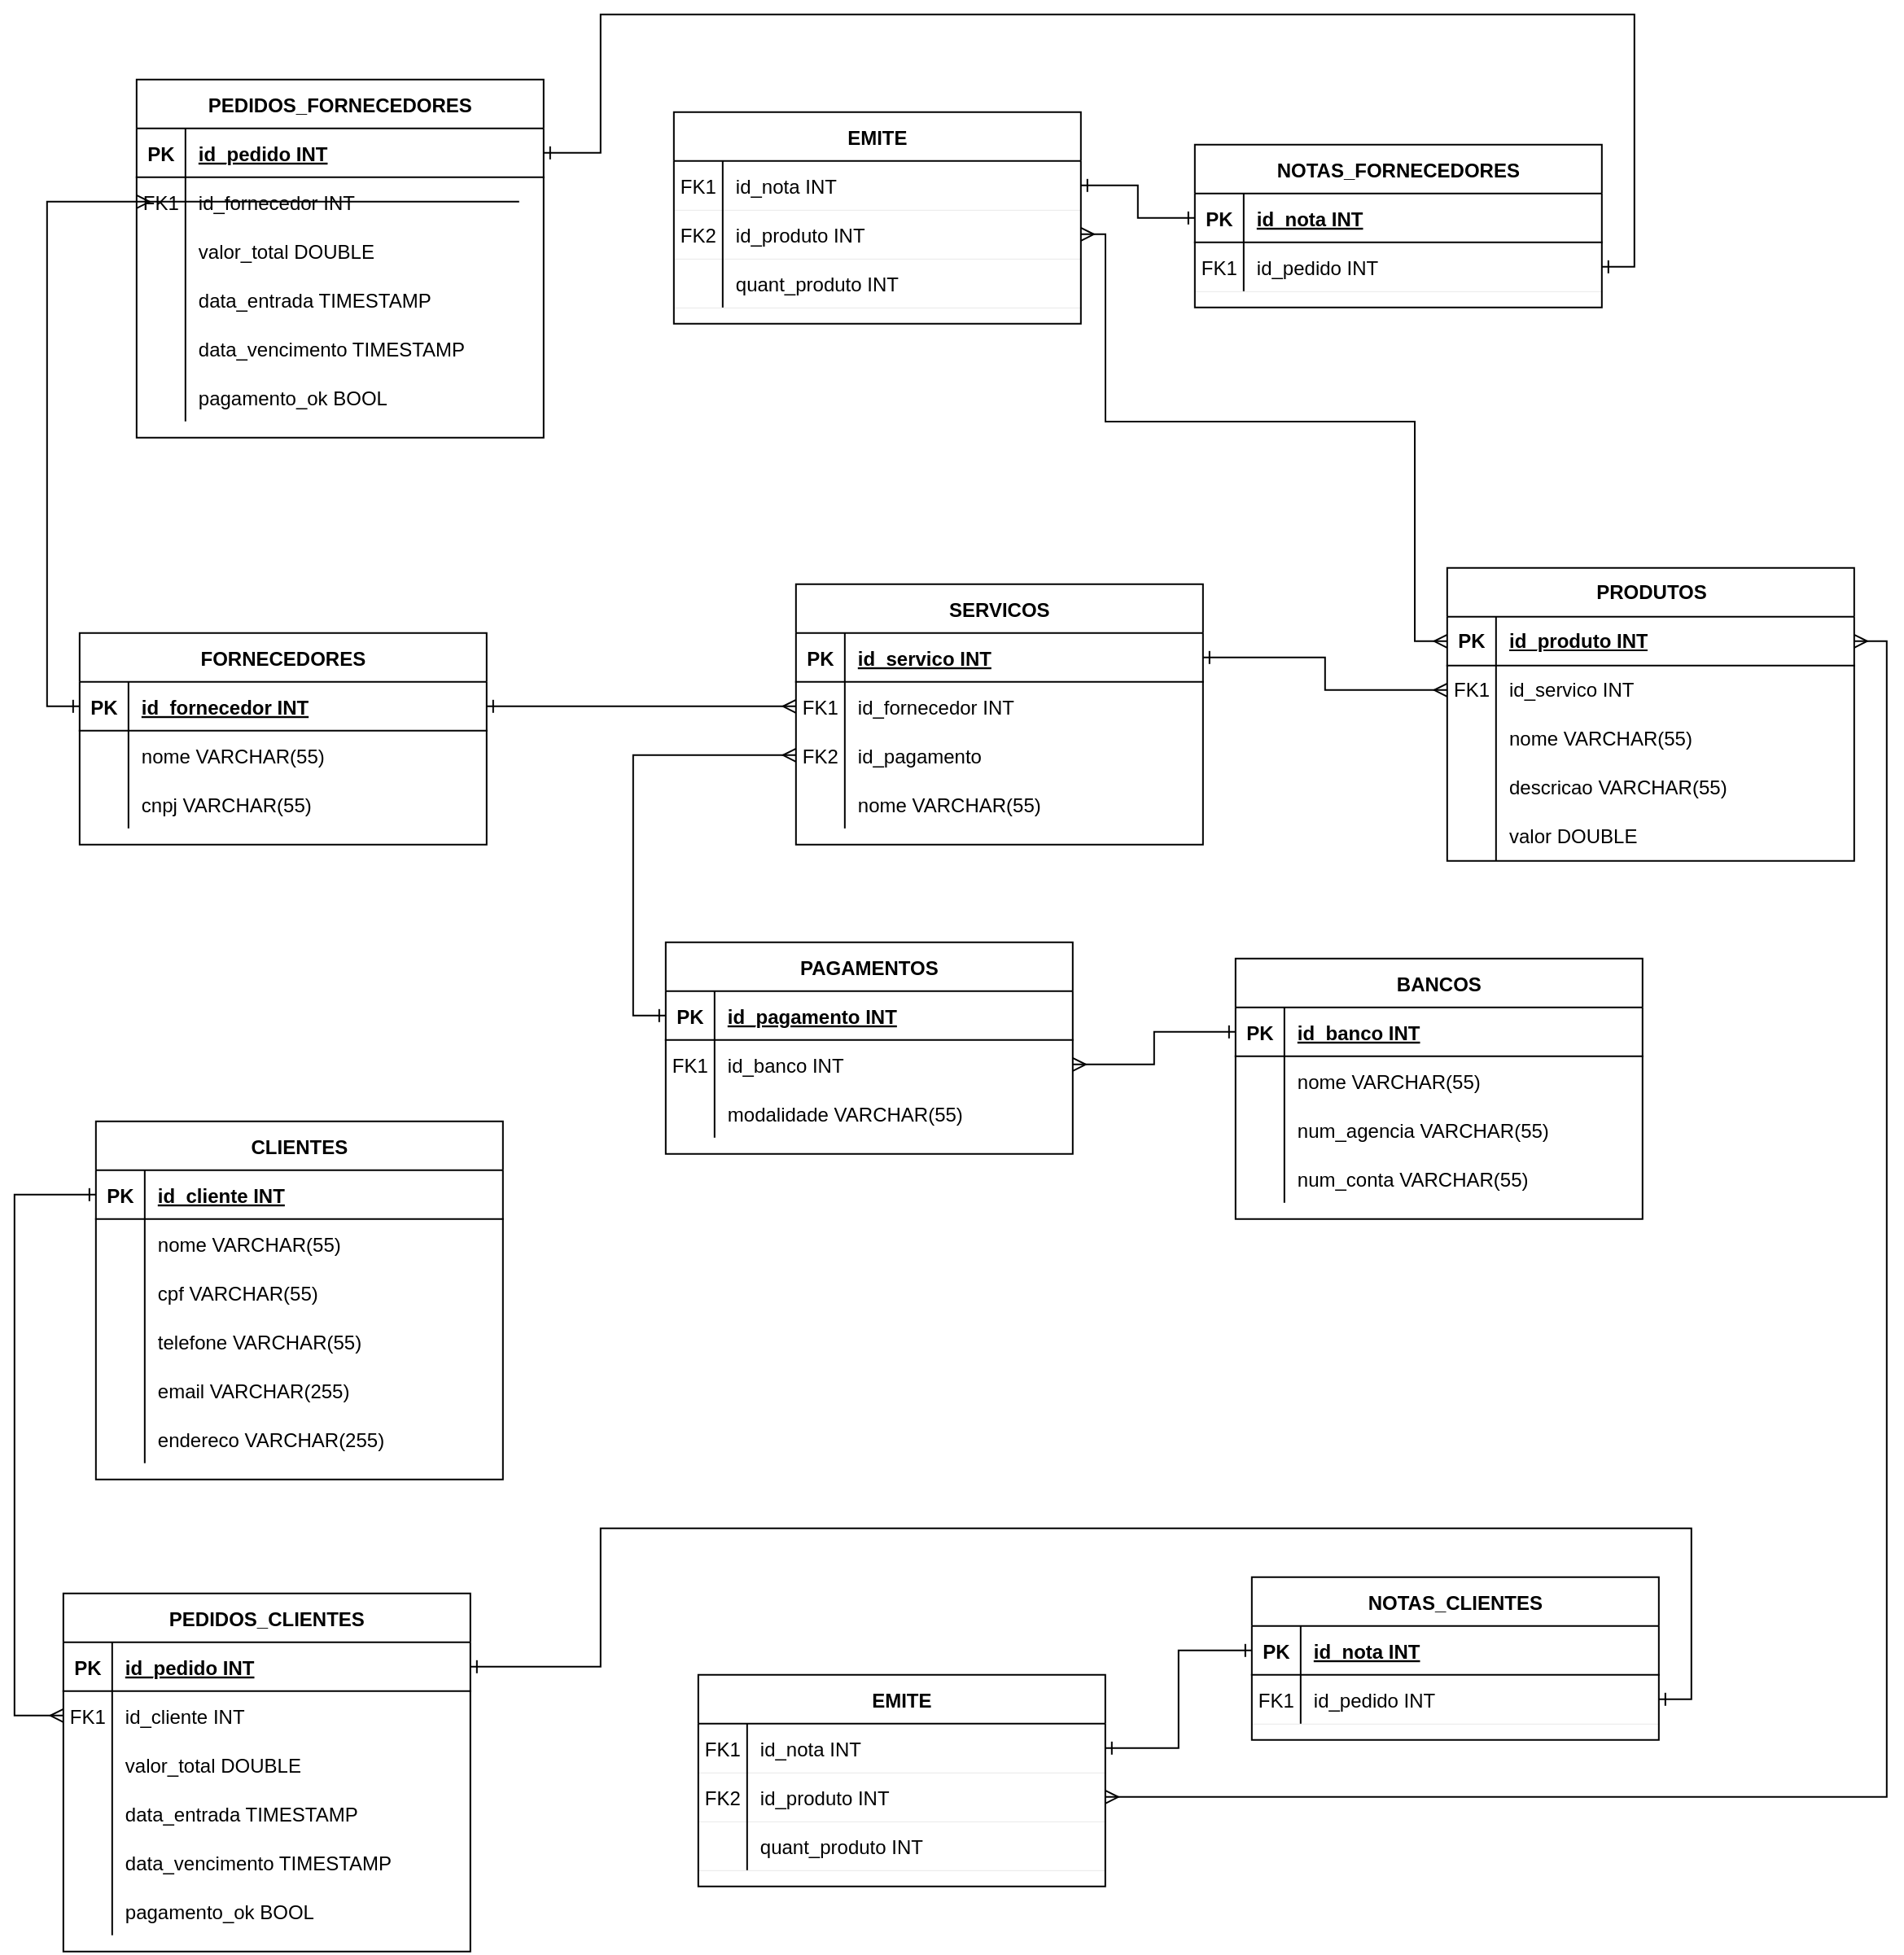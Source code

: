 <mxfile version="21.8.0" type="github">
  <diagram id="R2lEEEUBdFMjLlhIrx00" name="Page-1">
    <mxGraphModel dx="1434" dy="1890" grid="1" gridSize="10" guides="1" tooltips="1" connect="1" arrows="1" fold="1" page="1" pageScale="1" pageWidth="850" pageHeight="1100" math="0" shadow="0" extFonts="Permanent Marker^https://fonts.googleapis.com/css?family=Permanent+Marker">
      <root>
        <mxCell id="0" />
        <mxCell id="1" parent="0" />
        <mxCell id="HrSodh6wP9xwzIXg3ljr-2" value="FORNECEDORES" style="shape=table;startSize=30;container=1;collapsible=1;childLayout=tableLayout;fixedRows=1;rowLines=0;fontStyle=1;align=center;resizeLast=1;" parent="1" vertex="1">
          <mxGeometry x="299.91" y="-220.09" width="250" height="130" as="geometry" />
        </mxCell>
        <mxCell id="vL_xwLBgUbMlUSzeaoDe-108" value="" style="shape=partialRectangle;collapsible=0;dropTarget=0;pointerEvents=0;fillColor=none;points=[[0,0.5],[1,0.5]];portConstraint=eastwest;top=0;left=0;right=0;bottom=1;" parent="HrSodh6wP9xwzIXg3ljr-2" vertex="1">
          <mxGeometry y="30" width="250" height="30" as="geometry" />
        </mxCell>
        <mxCell id="vL_xwLBgUbMlUSzeaoDe-109" value="PK" style="shape=partialRectangle;overflow=hidden;connectable=0;fillColor=none;top=0;left=0;bottom=0;right=0;fontStyle=1;" parent="vL_xwLBgUbMlUSzeaoDe-108" vertex="1">
          <mxGeometry width="30" height="30" as="geometry">
            <mxRectangle width="30" height="30" as="alternateBounds" />
          </mxGeometry>
        </mxCell>
        <mxCell id="vL_xwLBgUbMlUSzeaoDe-110" value="id_fornecedor INT" style="shape=partialRectangle;overflow=hidden;connectable=0;fillColor=none;top=0;left=0;bottom=0;right=0;align=left;spacingLeft=6;fontStyle=5;" parent="vL_xwLBgUbMlUSzeaoDe-108" vertex="1">
          <mxGeometry x="30" width="220" height="30" as="geometry">
            <mxRectangle width="220" height="30" as="alternateBounds" />
          </mxGeometry>
        </mxCell>
        <mxCell id="HrSodh6wP9xwzIXg3ljr-6" value="" style="shape=partialRectangle;collapsible=0;dropTarget=0;pointerEvents=0;fillColor=none;points=[[0,0.5],[1,0.5]];portConstraint=eastwest;top=0;left=0;right=0;bottom=0;" parent="HrSodh6wP9xwzIXg3ljr-2" vertex="1">
          <mxGeometry y="60" width="250" height="30" as="geometry" />
        </mxCell>
        <mxCell id="HrSodh6wP9xwzIXg3ljr-7" value="" style="shape=partialRectangle;overflow=hidden;connectable=0;fillColor=none;top=0;left=0;bottom=0;right=0;" parent="HrSodh6wP9xwzIXg3ljr-6" vertex="1">
          <mxGeometry width="30" height="30" as="geometry">
            <mxRectangle width="30" height="30" as="alternateBounds" />
          </mxGeometry>
        </mxCell>
        <mxCell id="HrSodh6wP9xwzIXg3ljr-8" value="nome VARCHAR(55)" style="shape=partialRectangle;overflow=hidden;connectable=0;fillColor=none;top=0;left=0;bottom=0;right=0;align=left;spacingLeft=6;" parent="HrSodh6wP9xwzIXg3ljr-6" vertex="1">
          <mxGeometry x="30" width="220" height="30" as="geometry">
            <mxRectangle width="220" height="30" as="alternateBounds" />
          </mxGeometry>
        </mxCell>
        <mxCell id="JdrUR7b7sr35bvdGE3pA-70" value="" style="shape=partialRectangle;collapsible=0;dropTarget=0;pointerEvents=0;fillColor=none;points=[[0,0.5],[1,0.5]];portConstraint=eastwest;top=0;left=0;right=0;bottom=0;" parent="HrSodh6wP9xwzIXg3ljr-2" vertex="1">
          <mxGeometry y="90" width="250" height="30" as="geometry" />
        </mxCell>
        <mxCell id="JdrUR7b7sr35bvdGE3pA-71" value="" style="shape=partialRectangle;overflow=hidden;connectable=0;fillColor=none;top=0;left=0;bottom=0;right=0;" parent="JdrUR7b7sr35bvdGE3pA-70" vertex="1">
          <mxGeometry width="30" height="30" as="geometry">
            <mxRectangle width="30" height="30" as="alternateBounds" />
          </mxGeometry>
        </mxCell>
        <mxCell id="JdrUR7b7sr35bvdGE3pA-72" value="cnpj VARCHAR(55)" style="shape=partialRectangle;overflow=hidden;connectable=0;fillColor=none;top=0;left=0;bottom=0;right=0;align=left;spacingLeft=6;" parent="JdrUR7b7sr35bvdGE3pA-70" vertex="1">
          <mxGeometry x="30" width="220" height="30" as="geometry">
            <mxRectangle width="220" height="30" as="alternateBounds" />
          </mxGeometry>
        </mxCell>
        <mxCell id="HrSodh6wP9xwzIXg3ljr-9" value="SERVICOS" style="shape=table;startSize=30;container=1;collapsible=1;childLayout=tableLayout;fixedRows=1;rowLines=0;fontStyle=1;align=center;resizeLast=1;" parent="1" vertex="1">
          <mxGeometry x="739.91" y="-250.09" width="250" height="160" as="geometry" />
        </mxCell>
        <mxCell id="HrSodh6wP9xwzIXg3ljr-10" value="" style="shape=partialRectangle;collapsible=0;dropTarget=0;pointerEvents=0;fillColor=none;points=[[0,0.5],[1,0.5]];portConstraint=eastwest;top=0;left=0;right=0;bottom=1;" parent="HrSodh6wP9xwzIXg3ljr-9" vertex="1">
          <mxGeometry y="30" width="250" height="30" as="geometry" />
        </mxCell>
        <mxCell id="HrSodh6wP9xwzIXg3ljr-11" value="PK" style="shape=partialRectangle;overflow=hidden;connectable=0;fillColor=none;top=0;left=0;bottom=0;right=0;fontStyle=1;" parent="HrSodh6wP9xwzIXg3ljr-10" vertex="1">
          <mxGeometry width="30" height="30" as="geometry">
            <mxRectangle width="30" height="30" as="alternateBounds" />
          </mxGeometry>
        </mxCell>
        <mxCell id="HrSodh6wP9xwzIXg3ljr-12" value="id_servico INT" style="shape=partialRectangle;overflow=hidden;connectable=0;fillColor=none;top=0;left=0;bottom=0;right=0;align=left;spacingLeft=6;fontStyle=5;" parent="HrSodh6wP9xwzIXg3ljr-10" vertex="1">
          <mxGeometry x="30" width="220" height="30" as="geometry">
            <mxRectangle width="220" height="30" as="alternateBounds" />
          </mxGeometry>
        </mxCell>
        <mxCell id="vL_xwLBgUbMlUSzeaoDe-105" value="" style="shape=partialRectangle;collapsible=0;dropTarget=0;pointerEvents=0;fillColor=none;points=[[0,0.5],[1,0.5]];portConstraint=eastwest;top=0;left=0;right=0;bottom=0;" parent="HrSodh6wP9xwzIXg3ljr-9" vertex="1">
          <mxGeometry y="60" width="250" height="30" as="geometry" />
        </mxCell>
        <mxCell id="vL_xwLBgUbMlUSzeaoDe-106" value="FK1" style="shape=partialRectangle;overflow=hidden;connectable=0;fillColor=none;top=0;left=0;bottom=0;right=0;" parent="vL_xwLBgUbMlUSzeaoDe-105" vertex="1">
          <mxGeometry width="30" height="30" as="geometry">
            <mxRectangle width="30" height="30" as="alternateBounds" />
          </mxGeometry>
        </mxCell>
        <mxCell id="vL_xwLBgUbMlUSzeaoDe-107" value="id_fornecedor INT" style="shape=partialRectangle;overflow=hidden;connectable=0;fillColor=none;top=0;left=0;bottom=0;right=0;align=left;spacingLeft=6;" parent="vL_xwLBgUbMlUSzeaoDe-105" vertex="1">
          <mxGeometry x="30" width="220" height="30" as="geometry">
            <mxRectangle width="220" height="30" as="alternateBounds" />
          </mxGeometry>
        </mxCell>
        <mxCell id="JdrUR7b7sr35bvdGE3pA-21" value="" style="shape=partialRectangle;collapsible=0;dropTarget=0;pointerEvents=0;fillColor=none;points=[[0,0.5],[1,0.5]];portConstraint=eastwest;top=0;left=0;right=0;bottom=0;" parent="HrSodh6wP9xwzIXg3ljr-9" vertex="1">
          <mxGeometry y="90" width="250" height="30" as="geometry" />
        </mxCell>
        <mxCell id="JdrUR7b7sr35bvdGE3pA-22" value="FK2" style="shape=partialRectangle;overflow=hidden;connectable=0;fillColor=none;top=0;left=0;bottom=0;right=0;" parent="JdrUR7b7sr35bvdGE3pA-21" vertex="1">
          <mxGeometry width="30" height="30" as="geometry">
            <mxRectangle width="30" height="30" as="alternateBounds" />
          </mxGeometry>
        </mxCell>
        <mxCell id="JdrUR7b7sr35bvdGE3pA-23" value="id_pagamento" style="shape=partialRectangle;overflow=hidden;connectable=0;fillColor=none;top=0;left=0;bottom=0;right=0;align=left;spacingLeft=6;" parent="JdrUR7b7sr35bvdGE3pA-21" vertex="1">
          <mxGeometry x="30" width="220" height="30" as="geometry">
            <mxRectangle width="220" height="30" as="alternateBounds" />
          </mxGeometry>
        </mxCell>
        <mxCell id="HrSodh6wP9xwzIXg3ljr-13" value="" style="shape=partialRectangle;collapsible=0;dropTarget=0;pointerEvents=0;fillColor=none;points=[[0,0.5],[1,0.5]];portConstraint=eastwest;top=0;left=0;right=0;bottom=0;" parent="HrSodh6wP9xwzIXg3ljr-9" vertex="1">
          <mxGeometry y="120" width="250" height="30" as="geometry" />
        </mxCell>
        <mxCell id="HrSodh6wP9xwzIXg3ljr-14" value="" style="shape=partialRectangle;overflow=hidden;connectable=0;fillColor=none;top=0;left=0;bottom=0;right=0;" parent="HrSodh6wP9xwzIXg3ljr-13" vertex="1">
          <mxGeometry width="30" height="30" as="geometry">
            <mxRectangle width="30" height="30" as="alternateBounds" />
          </mxGeometry>
        </mxCell>
        <mxCell id="HrSodh6wP9xwzIXg3ljr-15" value="nome VARCHAR(55)" style="shape=partialRectangle;overflow=hidden;connectable=0;fillColor=none;top=0;left=0;bottom=0;right=0;align=left;spacingLeft=6;" parent="HrSodh6wP9xwzIXg3ljr-13" vertex="1">
          <mxGeometry x="30" width="220" height="30" as="geometry">
            <mxRectangle width="220" height="30" as="alternateBounds" />
          </mxGeometry>
        </mxCell>
        <mxCell id="HrSodh6wP9xwzIXg3ljr-23" value="CLIENTES" style="shape=table;startSize=30;container=1;collapsible=1;childLayout=tableLayout;fixedRows=1;rowLines=0;fontStyle=1;align=center;resizeLast=1;" parent="1" vertex="1">
          <mxGeometry x="309.91" y="79.91" width="250" height="220" as="geometry" />
        </mxCell>
        <mxCell id="HrSodh6wP9xwzIXg3ljr-24" value="" style="shape=partialRectangle;collapsible=0;dropTarget=0;pointerEvents=0;fillColor=none;points=[[0,0.5],[1,0.5]];portConstraint=eastwest;top=0;left=0;right=0;bottom=1;" parent="HrSodh6wP9xwzIXg3ljr-23" vertex="1">
          <mxGeometry y="30" width="250" height="30" as="geometry" />
        </mxCell>
        <mxCell id="HrSodh6wP9xwzIXg3ljr-25" value="PK" style="shape=partialRectangle;overflow=hidden;connectable=0;fillColor=none;top=0;left=0;bottom=0;right=0;fontStyle=1;" parent="HrSodh6wP9xwzIXg3ljr-24" vertex="1">
          <mxGeometry width="30" height="30" as="geometry">
            <mxRectangle width="30" height="30" as="alternateBounds" />
          </mxGeometry>
        </mxCell>
        <mxCell id="HrSodh6wP9xwzIXg3ljr-26" value="id_cliente INT" style="shape=partialRectangle;overflow=hidden;connectable=0;fillColor=none;top=0;left=0;bottom=0;right=0;align=left;spacingLeft=6;fontStyle=5;" parent="HrSodh6wP9xwzIXg3ljr-24" vertex="1">
          <mxGeometry x="30" width="220" height="30" as="geometry">
            <mxRectangle width="220" height="30" as="alternateBounds" />
          </mxGeometry>
        </mxCell>
        <mxCell id="HrSodh6wP9xwzIXg3ljr-27" value="" style="shape=partialRectangle;collapsible=0;dropTarget=0;pointerEvents=0;fillColor=none;points=[[0,0.5],[1,0.5]];portConstraint=eastwest;top=0;left=0;right=0;bottom=0;" parent="HrSodh6wP9xwzIXg3ljr-23" vertex="1">
          <mxGeometry y="60" width="250" height="30" as="geometry" />
        </mxCell>
        <mxCell id="HrSodh6wP9xwzIXg3ljr-28" value="" style="shape=partialRectangle;overflow=hidden;connectable=0;fillColor=none;top=0;left=0;bottom=0;right=0;" parent="HrSodh6wP9xwzIXg3ljr-27" vertex="1">
          <mxGeometry width="30" height="30" as="geometry">
            <mxRectangle width="30" height="30" as="alternateBounds" />
          </mxGeometry>
        </mxCell>
        <mxCell id="HrSodh6wP9xwzIXg3ljr-29" value="nome VARCHAR(55)" style="shape=partialRectangle;overflow=hidden;connectable=0;fillColor=none;top=0;left=0;bottom=0;right=0;align=left;spacingLeft=6;" parent="HrSodh6wP9xwzIXg3ljr-27" vertex="1">
          <mxGeometry x="30" width="220" height="30" as="geometry">
            <mxRectangle width="220" height="30" as="alternateBounds" />
          </mxGeometry>
        </mxCell>
        <mxCell id="vL_xwLBgUbMlUSzeaoDe-62" value="" style="shape=partialRectangle;collapsible=0;dropTarget=0;pointerEvents=0;fillColor=none;points=[[0,0.5],[1,0.5]];portConstraint=eastwest;top=0;left=0;right=0;bottom=0;" parent="HrSodh6wP9xwzIXg3ljr-23" vertex="1">
          <mxGeometry y="90" width="250" height="30" as="geometry" />
        </mxCell>
        <mxCell id="vL_xwLBgUbMlUSzeaoDe-63" value="" style="shape=partialRectangle;overflow=hidden;connectable=0;fillColor=none;top=0;left=0;bottom=0;right=0;" parent="vL_xwLBgUbMlUSzeaoDe-62" vertex="1">
          <mxGeometry width="30" height="30" as="geometry">
            <mxRectangle width="30" height="30" as="alternateBounds" />
          </mxGeometry>
        </mxCell>
        <mxCell id="vL_xwLBgUbMlUSzeaoDe-64" value="cpf VARCHAR(55)" style="shape=partialRectangle;overflow=hidden;connectable=0;fillColor=none;top=0;left=0;bottom=0;right=0;align=left;spacingLeft=6;" parent="vL_xwLBgUbMlUSzeaoDe-62" vertex="1">
          <mxGeometry x="30" width="220" height="30" as="geometry">
            <mxRectangle width="220" height="30" as="alternateBounds" />
          </mxGeometry>
        </mxCell>
        <mxCell id="vL_xwLBgUbMlUSzeaoDe-71" value="" style="shape=partialRectangle;collapsible=0;dropTarget=0;pointerEvents=0;fillColor=none;points=[[0,0.5],[1,0.5]];portConstraint=eastwest;top=0;left=0;right=0;bottom=0;" parent="HrSodh6wP9xwzIXg3ljr-23" vertex="1">
          <mxGeometry y="120" width="250" height="30" as="geometry" />
        </mxCell>
        <mxCell id="vL_xwLBgUbMlUSzeaoDe-72" value="" style="shape=partialRectangle;overflow=hidden;connectable=0;fillColor=none;top=0;left=0;bottom=0;right=0;" parent="vL_xwLBgUbMlUSzeaoDe-71" vertex="1">
          <mxGeometry width="30" height="30" as="geometry">
            <mxRectangle width="30" height="30" as="alternateBounds" />
          </mxGeometry>
        </mxCell>
        <mxCell id="vL_xwLBgUbMlUSzeaoDe-73" value="telefone VARCHAR(55)" style="shape=partialRectangle;overflow=hidden;connectable=0;fillColor=none;top=0;left=0;bottom=0;right=0;align=left;spacingLeft=6;" parent="vL_xwLBgUbMlUSzeaoDe-71" vertex="1">
          <mxGeometry x="30" width="220" height="30" as="geometry">
            <mxRectangle width="220" height="30" as="alternateBounds" />
          </mxGeometry>
        </mxCell>
        <mxCell id="vL_xwLBgUbMlUSzeaoDe-74" value="" style="shape=partialRectangle;collapsible=0;dropTarget=0;pointerEvents=0;fillColor=none;points=[[0,0.5],[1,0.5]];portConstraint=eastwest;top=0;left=0;right=0;bottom=0;" parent="HrSodh6wP9xwzIXg3ljr-23" vertex="1">
          <mxGeometry y="150" width="250" height="30" as="geometry" />
        </mxCell>
        <mxCell id="vL_xwLBgUbMlUSzeaoDe-75" value="" style="shape=partialRectangle;overflow=hidden;connectable=0;fillColor=none;top=0;left=0;bottom=0;right=0;" parent="vL_xwLBgUbMlUSzeaoDe-74" vertex="1">
          <mxGeometry width="30" height="30" as="geometry">
            <mxRectangle width="30" height="30" as="alternateBounds" />
          </mxGeometry>
        </mxCell>
        <mxCell id="vL_xwLBgUbMlUSzeaoDe-76" value="email VARCHAR(255)" style="shape=partialRectangle;overflow=hidden;connectable=0;fillColor=none;top=0;left=0;bottom=0;right=0;align=left;spacingLeft=6;" parent="vL_xwLBgUbMlUSzeaoDe-74" vertex="1">
          <mxGeometry x="30" width="220" height="30" as="geometry">
            <mxRectangle width="220" height="30" as="alternateBounds" />
          </mxGeometry>
        </mxCell>
        <mxCell id="vL_xwLBgUbMlUSzeaoDe-77" value="" style="shape=partialRectangle;collapsible=0;dropTarget=0;pointerEvents=0;fillColor=none;points=[[0,0.5],[1,0.5]];portConstraint=eastwest;top=0;left=0;right=0;bottom=0;" parent="HrSodh6wP9xwzIXg3ljr-23" vertex="1">
          <mxGeometry y="180" width="250" height="30" as="geometry" />
        </mxCell>
        <mxCell id="vL_xwLBgUbMlUSzeaoDe-78" value="" style="shape=partialRectangle;overflow=hidden;connectable=0;fillColor=none;top=0;left=0;bottom=0;right=0;" parent="vL_xwLBgUbMlUSzeaoDe-77" vertex="1">
          <mxGeometry width="30" height="30" as="geometry">
            <mxRectangle width="30" height="30" as="alternateBounds" />
          </mxGeometry>
        </mxCell>
        <mxCell id="vL_xwLBgUbMlUSzeaoDe-79" value="endereco VARCHAR(255)" style="shape=partialRectangle;overflow=hidden;connectable=0;fillColor=none;top=0;left=0;bottom=0;right=0;align=left;spacingLeft=6;" parent="vL_xwLBgUbMlUSzeaoDe-77" vertex="1">
          <mxGeometry x="30" width="220" height="30" as="geometry">
            <mxRectangle width="220" height="30" as="alternateBounds" />
          </mxGeometry>
        </mxCell>
        <mxCell id="HrSodh6wP9xwzIXg3ljr-44" value="PAGAMENTOS" style="shape=table;startSize=30;container=1;collapsible=1;childLayout=tableLayout;fixedRows=1;rowLines=0;fontStyle=1;align=center;resizeLast=1;" parent="1" vertex="1">
          <mxGeometry x="659.91" y="-30.09" width="250" height="130" as="geometry" />
        </mxCell>
        <mxCell id="HrSodh6wP9xwzIXg3ljr-45" value="" style="shape=partialRectangle;collapsible=0;dropTarget=0;pointerEvents=0;fillColor=none;points=[[0,0.5],[1,0.5]];portConstraint=eastwest;top=0;left=0;right=0;bottom=1;" parent="HrSodh6wP9xwzIXg3ljr-44" vertex="1">
          <mxGeometry y="30" width="250" height="30" as="geometry" />
        </mxCell>
        <mxCell id="HrSodh6wP9xwzIXg3ljr-46" value="PK" style="shape=partialRectangle;overflow=hidden;connectable=0;fillColor=none;top=0;left=0;bottom=0;right=0;fontStyle=1;" parent="HrSodh6wP9xwzIXg3ljr-45" vertex="1">
          <mxGeometry width="30" height="30" as="geometry">
            <mxRectangle width="30" height="30" as="alternateBounds" />
          </mxGeometry>
        </mxCell>
        <mxCell id="HrSodh6wP9xwzIXg3ljr-47" value="id_pagamento INT" style="shape=partialRectangle;overflow=hidden;connectable=0;fillColor=none;top=0;left=0;bottom=0;right=0;align=left;spacingLeft=6;fontStyle=5;" parent="HrSodh6wP9xwzIXg3ljr-45" vertex="1">
          <mxGeometry x="30" width="220" height="30" as="geometry">
            <mxRectangle width="220" height="30" as="alternateBounds" />
          </mxGeometry>
        </mxCell>
        <mxCell id="vL_xwLBgUbMlUSzeaoDe-83" value="" style="shape=partialRectangle;collapsible=0;dropTarget=0;pointerEvents=0;fillColor=none;points=[[0,0.5],[1,0.5]];portConstraint=eastwest;top=0;left=0;right=0;bottom=0;" parent="HrSodh6wP9xwzIXg3ljr-44" vertex="1">
          <mxGeometry y="60" width="250" height="30" as="geometry" />
        </mxCell>
        <mxCell id="vL_xwLBgUbMlUSzeaoDe-84" value="FK1" style="shape=partialRectangle;overflow=hidden;connectable=0;fillColor=none;top=0;left=0;bottom=0;right=0;" parent="vL_xwLBgUbMlUSzeaoDe-83" vertex="1">
          <mxGeometry width="30" height="30" as="geometry">
            <mxRectangle width="30" height="30" as="alternateBounds" />
          </mxGeometry>
        </mxCell>
        <mxCell id="vL_xwLBgUbMlUSzeaoDe-85" value="id_banco INT" style="shape=partialRectangle;overflow=hidden;connectable=0;fillColor=none;top=0;left=0;bottom=0;right=0;align=left;spacingLeft=6;" parent="vL_xwLBgUbMlUSzeaoDe-83" vertex="1">
          <mxGeometry x="30" width="220" height="30" as="geometry">
            <mxRectangle width="220" height="30" as="alternateBounds" />
          </mxGeometry>
        </mxCell>
        <mxCell id="HrSodh6wP9xwzIXg3ljr-48" value="" style="shape=partialRectangle;collapsible=0;dropTarget=0;pointerEvents=0;fillColor=none;points=[[0,0.5],[1,0.5]];portConstraint=eastwest;top=0;left=0;right=0;bottom=0;" parent="HrSodh6wP9xwzIXg3ljr-44" vertex="1">
          <mxGeometry y="90" width="250" height="30" as="geometry" />
        </mxCell>
        <mxCell id="HrSodh6wP9xwzIXg3ljr-49" value="" style="shape=partialRectangle;overflow=hidden;connectable=0;fillColor=none;top=0;left=0;bottom=0;right=0;" parent="HrSodh6wP9xwzIXg3ljr-48" vertex="1">
          <mxGeometry width="30" height="30" as="geometry">
            <mxRectangle width="30" height="30" as="alternateBounds" />
          </mxGeometry>
        </mxCell>
        <mxCell id="HrSodh6wP9xwzIXg3ljr-50" value="modalidade VARCHAR(55)" style="shape=partialRectangle;overflow=hidden;connectable=0;fillColor=none;top=0;left=0;bottom=0;right=0;align=left;spacingLeft=6;" parent="HrSodh6wP9xwzIXg3ljr-48" vertex="1">
          <mxGeometry x="30" width="220" height="30" as="geometry">
            <mxRectangle width="220" height="30" as="alternateBounds" />
          </mxGeometry>
        </mxCell>
        <mxCell id="HrSodh6wP9xwzIXg3ljr-51" value="NOTAS_CLIENTES" style="shape=table;startSize=30;container=1;collapsible=1;childLayout=tableLayout;fixedRows=1;rowLines=0;fontStyle=1;align=center;resizeLast=1;" parent="1" vertex="1">
          <mxGeometry x="1019.91" y="359.91" width="250" height="100" as="geometry" />
        </mxCell>
        <mxCell id="HrSodh6wP9xwzIXg3ljr-52" value="" style="shape=partialRectangle;collapsible=0;dropTarget=0;pointerEvents=0;fillColor=none;points=[[0,0.5],[1,0.5]];portConstraint=eastwest;top=0;left=0;right=0;bottom=1;" parent="HrSodh6wP9xwzIXg3ljr-51" vertex="1">
          <mxGeometry y="30" width="250" height="30" as="geometry" />
        </mxCell>
        <mxCell id="HrSodh6wP9xwzIXg3ljr-53" value="PK" style="shape=partialRectangle;overflow=hidden;connectable=0;fillColor=none;top=0;left=0;bottom=0;right=0;fontStyle=1;" parent="HrSodh6wP9xwzIXg3ljr-52" vertex="1">
          <mxGeometry width="30" height="30" as="geometry">
            <mxRectangle width="30" height="30" as="alternateBounds" />
          </mxGeometry>
        </mxCell>
        <mxCell id="HrSodh6wP9xwzIXg3ljr-54" value="id_nota INT" style="shape=partialRectangle;overflow=hidden;connectable=0;fillColor=none;top=0;left=0;bottom=0;right=0;align=left;spacingLeft=6;fontStyle=5;" parent="HrSodh6wP9xwzIXg3ljr-52" vertex="1">
          <mxGeometry x="30" width="220" height="30" as="geometry">
            <mxRectangle width="220" height="30" as="alternateBounds" />
          </mxGeometry>
        </mxCell>
        <mxCell id="JdrUR7b7sr35bvdGE3pA-27" value="" style="shape=partialRectangle;collapsible=0;dropTarget=0;pointerEvents=0;fillColor=none;points=[[0,0.5],[1,0.5]];portConstraint=eastwest;top=0;left=0;right=0;bottom=1;strokeWidth=0;" parent="HrSodh6wP9xwzIXg3ljr-51" vertex="1">
          <mxGeometry y="60" width="250" height="30" as="geometry" />
        </mxCell>
        <mxCell id="JdrUR7b7sr35bvdGE3pA-28" value="FK1" style="shape=partialRectangle;overflow=hidden;connectable=0;fillColor=none;top=0;left=0;bottom=0;right=0;fontStyle=0;" parent="JdrUR7b7sr35bvdGE3pA-27" vertex="1">
          <mxGeometry width="30" height="30" as="geometry">
            <mxRectangle width="30" height="30" as="alternateBounds" />
          </mxGeometry>
        </mxCell>
        <mxCell id="JdrUR7b7sr35bvdGE3pA-29" value="id_pedido INT" style="shape=partialRectangle;overflow=hidden;connectable=0;fillColor=none;top=0;left=0;bottom=0;right=0;align=left;spacingLeft=6;fontStyle=0;" parent="JdrUR7b7sr35bvdGE3pA-27" vertex="1">
          <mxGeometry x="30" width="220" height="30" as="geometry">
            <mxRectangle width="220" height="30" as="alternateBounds" />
          </mxGeometry>
        </mxCell>
        <mxCell id="HrSodh6wP9xwzIXg3ljr-58" value="BANCOS" style="shape=table;startSize=30;container=1;collapsible=1;childLayout=tableLayout;fixedRows=1;rowLines=0;fontStyle=1;align=center;resizeLast=1;" parent="1" vertex="1">
          <mxGeometry x="1009.91" y="-20.09" width="250" height="160" as="geometry" />
        </mxCell>
        <mxCell id="HrSodh6wP9xwzIXg3ljr-59" value="" style="shape=partialRectangle;collapsible=0;dropTarget=0;pointerEvents=0;fillColor=none;points=[[0,0.5],[1,0.5]];portConstraint=eastwest;top=0;left=0;right=0;bottom=1;" parent="HrSodh6wP9xwzIXg3ljr-58" vertex="1">
          <mxGeometry y="30" width="250" height="30" as="geometry" />
        </mxCell>
        <mxCell id="HrSodh6wP9xwzIXg3ljr-60" value="PK" style="shape=partialRectangle;overflow=hidden;connectable=0;fillColor=none;top=0;left=0;bottom=0;right=0;fontStyle=1;" parent="HrSodh6wP9xwzIXg3ljr-59" vertex="1">
          <mxGeometry width="30" height="30" as="geometry">
            <mxRectangle width="30" height="30" as="alternateBounds" />
          </mxGeometry>
        </mxCell>
        <mxCell id="HrSodh6wP9xwzIXg3ljr-61" value="id_banco INT" style="shape=partialRectangle;overflow=hidden;connectable=0;fillColor=none;top=0;left=0;bottom=0;right=0;align=left;spacingLeft=6;fontStyle=5;" parent="HrSodh6wP9xwzIXg3ljr-59" vertex="1">
          <mxGeometry x="30" width="220" height="30" as="geometry">
            <mxRectangle width="220" height="30" as="alternateBounds" />
          </mxGeometry>
        </mxCell>
        <mxCell id="HrSodh6wP9xwzIXg3ljr-62" value="" style="shape=partialRectangle;collapsible=0;dropTarget=0;pointerEvents=0;fillColor=none;points=[[0,0.5],[1,0.5]];portConstraint=eastwest;top=0;left=0;right=0;bottom=0;" parent="HrSodh6wP9xwzIXg3ljr-58" vertex="1">
          <mxGeometry y="60" width="250" height="30" as="geometry" />
        </mxCell>
        <mxCell id="HrSodh6wP9xwzIXg3ljr-63" value="" style="shape=partialRectangle;overflow=hidden;connectable=0;fillColor=none;top=0;left=0;bottom=0;right=0;" parent="HrSodh6wP9xwzIXg3ljr-62" vertex="1">
          <mxGeometry width="30" height="30" as="geometry">
            <mxRectangle width="30" height="30" as="alternateBounds" />
          </mxGeometry>
        </mxCell>
        <mxCell id="HrSodh6wP9xwzIXg3ljr-64" value="nome VARCHAR(55)" style="shape=partialRectangle;overflow=hidden;connectable=0;fillColor=none;top=0;left=0;bottom=0;right=0;align=left;spacingLeft=6;" parent="HrSodh6wP9xwzIXg3ljr-62" vertex="1">
          <mxGeometry x="30" width="220" height="30" as="geometry">
            <mxRectangle width="220" height="30" as="alternateBounds" />
          </mxGeometry>
        </mxCell>
        <mxCell id="JdrUR7b7sr35bvdGE3pA-61" value="" style="shape=partialRectangle;collapsible=0;dropTarget=0;pointerEvents=0;fillColor=none;points=[[0,0.5],[1,0.5]];portConstraint=eastwest;top=0;left=0;right=0;bottom=0;" parent="HrSodh6wP9xwzIXg3ljr-58" vertex="1">
          <mxGeometry y="90" width="250" height="30" as="geometry" />
        </mxCell>
        <mxCell id="JdrUR7b7sr35bvdGE3pA-62" value="" style="shape=partialRectangle;overflow=hidden;connectable=0;fillColor=none;top=0;left=0;bottom=0;right=0;" parent="JdrUR7b7sr35bvdGE3pA-61" vertex="1">
          <mxGeometry width="30" height="30" as="geometry">
            <mxRectangle width="30" height="30" as="alternateBounds" />
          </mxGeometry>
        </mxCell>
        <mxCell id="JdrUR7b7sr35bvdGE3pA-63" value="num_agencia VARCHAR(55)" style="shape=partialRectangle;overflow=hidden;connectable=0;fillColor=none;top=0;left=0;bottom=0;right=0;align=left;spacingLeft=6;" parent="JdrUR7b7sr35bvdGE3pA-61" vertex="1">
          <mxGeometry x="30" width="220" height="30" as="geometry">
            <mxRectangle width="220" height="30" as="alternateBounds" />
          </mxGeometry>
        </mxCell>
        <mxCell id="JdrUR7b7sr35bvdGE3pA-64" value="" style="shape=partialRectangle;collapsible=0;dropTarget=0;pointerEvents=0;fillColor=none;points=[[0,0.5],[1,0.5]];portConstraint=eastwest;top=0;left=0;right=0;bottom=0;" parent="HrSodh6wP9xwzIXg3ljr-58" vertex="1">
          <mxGeometry y="120" width="250" height="30" as="geometry" />
        </mxCell>
        <mxCell id="JdrUR7b7sr35bvdGE3pA-65" value="" style="shape=partialRectangle;overflow=hidden;connectable=0;fillColor=none;top=0;left=0;bottom=0;right=0;" parent="JdrUR7b7sr35bvdGE3pA-64" vertex="1">
          <mxGeometry width="30" height="30" as="geometry">
            <mxRectangle width="30" height="30" as="alternateBounds" />
          </mxGeometry>
        </mxCell>
        <mxCell id="JdrUR7b7sr35bvdGE3pA-66" value="num_conta VARCHAR(55)" style="shape=partialRectangle;overflow=hidden;connectable=0;fillColor=none;top=0;left=0;bottom=0;right=0;align=left;spacingLeft=6;" parent="JdrUR7b7sr35bvdGE3pA-64" vertex="1">
          <mxGeometry x="30" width="220" height="30" as="geometry">
            <mxRectangle width="220" height="30" as="alternateBounds" />
          </mxGeometry>
        </mxCell>
        <mxCell id="vL_xwLBgUbMlUSzeaoDe-16" value="PRODUTOS" style="shape=table;startSize=30;container=1;collapsible=1;childLayout=tableLayout;fixedRows=1;rowLines=0;fontStyle=1;align=center;resizeLast=1;html=1;" parent="1" vertex="1">
          <mxGeometry x="1139.91" y="-260.09" width="250" height="180.0" as="geometry">
            <mxRectangle x="390" y="790" width="130" height="30" as="alternateBounds" />
          </mxGeometry>
        </mxCell>
        <mxCell id="vL_xwLBgUbMlUSzeaoDe-17" value="" style="shape=tableRow;horizontal=0;startSize=0;swimlaneHead=0;swimlaneBody=0;fillColor=none;collapsible=0;dropTarget=0;points=[[0,0.5],[1,0.5]];portConstraint=eastwest;top=0;left=0;right=0;bottom=1;" parent="vL_xwLBgUbMlUSzeaoDe-16" vertex="1">
          <mxGeometry y="30" width="250" height="30" as="geometry" />
        </mxCell>
        <mxCell id="vL_xwLBgUbMlUSzeaoDe-18" value="PK" style="shape=partialRectangle;connectable=0;fillColor=none;top=0;left=0;bottom=0;right=0;fontStyle=1;overflow=hidden;whiteSpace=wrap;html=1;" parent="vL_xwLBgUbMlUSzeaoDe-17" vertex="1">
          <mxGeometry width="30" height="30" as="geometry">
            <mxRectangle width="30" height="30" as="alternateBounds" />
          </mxGeometry>
        </mxCell>
        <mxCell id="vL_xwLBgUbMlUSzeaoDe-19" value="id_produto INT" style="shape=partialRectangle;connectable=0;fillColor=none;top=0;left=0;bottom=0;right=0;align=left;spacingLeft=6;fontStyle=5;overflow=hidden;whiteSpace=wrap;html=1;" parent="vL_xwLBgUbMlUSzeaoDe-17" vertex="1">
          <mxGeometry x="30" width="220" height="30" as="geometry">
            <mxRectangle width="220" height="30" as="alternateBounds" />
          </mxGeometry>
        </mxCell>
        <mxCell id="vL_xwLBgUbMlUSzeaoDe-23" value="" style="shape=tableRow;horizontal=0;startSize=0;swimlaneHead=0;swimlaneBody=0;fillColor=none;collapsible=0;dropTarget=0;points=[[0,0.5],[1,0.5]];portConstraint=eastwest;top=0;left=0;right=0;bottom=0;" parent="vL_xwLBgUbMlUSzeaoDe-16" vertex="1">
          <mxGeometry y="60" width="250" height="30" as="geometry" />
        </mxCell>
        <mxCell id="vL_xwLBgUbMlUSzeaoDe-24" value="FK1" style="shape=partialRectangle;connectable=0;fillColor=none;top=0;left=0;bottom=0;right=0;editable=1;overflow=hidden;whiteSpace=wrap;html=1;" parent="vL_xwLBgUbMlUSzeaoDe-23" vertex="1">
          <mxGeometry width="30" height="30" as="geometry">
            <mxRectangle width="30" height="30" as="alternateBounds" />
          </mxGeometry>
        </mxCell>
        <mxCell id="vL_xwLBgUbMlUSzeaoDe-25" value="id_servico INT" style="shape=partialRectangle;connectable=0;fillColor=none;top=0;left=0;bottom=0;right=0;align=left;spacingLeft=6;overflow=hidden;whiteSpace=wrap;html=1;" parent="vL_xwLBgUbMlUSzeaoDe-23" vertex="1">
          <mxGeometry x="30" width="220" height="30" as="geometry">
            <mxRectangle width="220" height="30" as="alternateBounds" />
          </mxGeometry>
        </mxCell>
        <mxCell id="vL_xwLBgUbMlUSzeaoDe-20" value="" style="shape=tableRow;horizontal=0;startSize=0;swimlaneHead=0;swimlaneBody=0;fillColor=none;collapsible=0;dropTarget=0;points=[[0,0.5],[1,0.5]];portConstraint=eastwest;top=0;left=0;right=0;bottom=0;" parent="vL_xwLBgUbMlUSzeaoDe-16" vertex="1">
          <mxGeometry y="90" width="250" height="30" as="geometry" />
        </mxCell>
        <mxCell id="vL_xwLBgUbMlUSzeaoDe-21" value="" style="shape=partialRectangle;connectable=0;fillColor=none;top=0;left=0;bottom=0;right=0;editable=1;overflow=hidden;whiteSpace=wrap;html=1;" parent="vL_xwLBgUbMlUSzeaoDe-20" vertex="1">
          <mxGeometry width="30" height="30" as="geometry">
            <mxRectangle width="30" height="30" as="alternateBounds" />
          </mxGeometry>
        </mxCell>
        <mxCell id="vL_xwLBgUbMlUSzeaoDe-22" value="nome VARCHAR(55)" style="shape=partialRectangle;connectable=0;fillColor=none;top=0;left=0;bottom=0;right=0;align=left;spacingLeft=6;overflow=hidden;whiteSpace=wrap;html=1;" parent="vL_xwLBgUbMlUSzeaoDe-20" vertex="1">
          <mxGeometry x="30" width="220" height="30" as="geometry">
            <mxRectangle width="220" height="30" as="alternateBounds" />
          </mxGeometry>
        </mxCell>
        <mxCell id="vL_xwLBgUbMlUSzeaoDe-116" value="" style="shape=tableRow;horizontal=0;startSize=0;swimlaneHead=0;swimlaneBody=0;fillColor=none;collapsible=0;dropTarget=0;points=[[0,0.5],[1,0.5]];portConstraint=eastwest;top=0;left=0;right=0;bottom=0;" parent="vL_xwLBgUbMlUSzeaoDe-16" vertex="1">
          <mxGeometry y="120" width="250" height="30" as="geometry" />
        </mxCell>
        <mxCell id="vL_xwLBgUbMlUSzeaoDe-117" value="" style="shape=partialRectangle;connectable=0;fillColor=none;top=0;left=0;bottom=0;right=0;editable=1;overflow=hidden;whiteSpace=wrap;html=1;" parent="vL_xwLBgUbMlUSzeaoDe-116" vertex="1">
          <mxGeometry width="30" height="30" as="geometry">
            <mxRectangle width="30" height="30" as="alternateBounds" />
          </mxGeometry>
        </mxCell>
        <mxCell id="vL_xwLBgUbMlUSzeaoDe-118" value="descricao VARCHAR(55)" style="shape=partialRectangle;connectable=0;fillColor=none;top=0;left=0;bottom=0;right=0;align=left;spacingLeft=6;overflow=hidden;whiteSpace=wrap;html=1;" parent="vL_xwLBgUbMlUSzeaoDe-116" vertex="1">
          <mxGeometry x="30" width="220" height="30" as="geometry">
            <mxRectangle width="220" height="30" as="alternateBounds" />
          </mxGeometry>
        </mxCell>
        <mxCell id="JdrUR7b7sr35bvdGE3pA-4" value="" style="shape=tableRow;horizontal=0;startSize=0;swimlaneHead=0;swimlaneBody=0;fillColor=none;collapsible=0;dropTarget=0;points=[[0,0.5],[1,0.5]];portConstraint=eastwest;top=0;left=0;right=0;bottom=0;" parent="vL_xwLBgUbMlUSzeaoDe-16" vertex="1">
          <mxGeometry y="150" width="250" height="30" as="geometry" />
        </mxCell>
        <mxCell id="JdrUR7b7sr35bvdGE3pA-5" value="" style="shape=partialRectangle;connectable=0;fillColor=none;top=0;left=0;bottom=0;right=0;editable=1;overflow=hidden;whiteSpace=wrap;html=1;" parent="JdrUR7b7sr35bvdGE3pA-4" vertex="1">
          <mxGeometry width="30" height="30" as="geometry">
            <mxRectangle width="30" height="30" as="alternateBounds" />
          </mxGeometry>
        </mxCell>
        <mxCell id="JdrUR7b7sr35bvdGE3pA-6" value="valor DOUBLE" style="shape=partialRectangle;connectable=0;fillColor=none;top=0;left=0;bottom=0;right=0;align=left;spacingLeft=6;overflow=hidden;whiteSpace=wrap;html=1;" parent="JdrUR7b7sr35bvdGE3pA-4" vertex="1">
          <mxGeometry x="30" width="220" height="30" as="geometry">
            <mxRectangle width="220" height="30" as="alternateBounds" />
          </mxGeometry>
        </mxCell>
        <mxCell id="HrSodh6wP9xwzIXg3ljr-30" value="PEDIDOS_CLIENTES" style="shape=table;startSize=30;container=1;collapsible=1;childLayout=tableLayout;fixedRows=1;rowLines=0;fontStyle=1;align=center;resizeLast=1;" parent="1" vertex="1">
          <mxGeometry x="289.91" y="369.91" width="250" height="220" as="geometry" />
        </mxCell>
        <mxCell id="HrSodh6wP9xwzIXg3ljr-31" value="" style="shape=partialRectangle;collapsible=0;dropTarget=0;pointerEvents=0;fillColor=none;points=[[0,0.5],[1,0.5]];portConstraint=eastwest;top=0;left=0;right=0;bottom=1;" parent="HrSodh6wP9xwzIXg3ljr-30" vertex="1">
          <mxGeometry y="30" width="250" height="30" as="geometry" />
        </mxCell>
        <mxCell id="HrSodh6wP9xwzIXg3ljr-32" value="PK" style="shape=partialRectangle;overflow=hidden;connectable=0;fillColor=none;top=0;left=0;bottom=0;right=0;fontStyle=1;" parent="HrSodh6wP9xwzIXg3ljr-31" vertex="1">
          <mxGeometry width="30" height="30" as="geometry">
            <mxRectangle width="30" height="30" as="alternateBounds" />
          </mxGeometry>
        </mxCell>
        <mxCell id="HrSodh6wP9xwzIXg3ljr-33" value="id_pedido INT" style="shape=partialRectangle;overflow=hidden;connectable=0;fillColor=none;top=0;left=0;bottom=0;right=0;align=left;spacingLeft=6;fontStyle=5;" parent="HrSodh6wP9xwzIXg3ljr-31" vertex="1">
          <mxGeometry x="30" width="220" height="30" as="geometry">
            <mxRectangle width="220" height="30" as="alternateBounds" />
          </mxGeometry>
        </mxCell>
        <mxCell id="vL_xwLBgUbMlUSzeaoDe-80" value="" style="shape=partialRectangle;collapsible=0;dropTarget=0;pointerEvents=0;fillColor=none;points=[[0,0.5],[1,0.5]];portConstraint=eastwest;top=0;left=0;right=0;bottom=0;" parent="HrSodh6wP9xwzIXg3ljr-30" vertex="1">
          <mxGeometry y="60" width="250" height="30" as="geometry" />
        </mxCell>
        <mxCell id="vL_xwLBgUbMlUSzeaoDe-81" value="FK1" style="shape=partialRectangle;overflow=hidden;connectable=0;fillColor=none;top=0;left=0;bottom=0;right=0;" parent="vL_xwLBgUbMlUSzeaoDe-80" vertex="1">
          <mxGeometry width="30" height="30" as="geometry">
            <mxRectangle width="30" height="30" as="alternateBounds" />
          </mxGeometry>
        </mxCell>
        <mxCell id="vL_xwLBgUbMlUSzeaoDe-82" value="id_cliente INT" style="shape=partialRectangle;overflow=hidden;connectable=0;fillColor=none;top=0;left=0;bottom=0;right=0;align=left;spacingLeft=6;" parent="vL_xwLBgUbMlUSzeaoDe-80" vertex="1">
          <mxGeometry x="30" width="220" height="30" as="geometry">
            <mxRectangle width="220" height="30" as="alternateBounds" />
          </mxGeometry>
        </mxCell>
        <mxCell id="vL_xwLBgUbMlUSzeaoDe-102" value="" style="shape=partialRectangle;collapsible=0;dropTarget=0;pointerEvents=0;fillColor=none;points=[[0,0.5],[1,0.5]];portConstraint=eastwest;top=0;left=0;right=0;bottom=0;" parent="HrSodh6wP9xwzIXg3ljr-30" vertex="1">
          <mxGeometry y="90" width="250" height="30" as="geometry" />
        </mxCell>
        <mxCell id="vL_xwLBgUbMlUSzeaoDe-103" value="" style="shape=partialRectangle;overflow=hidden;connectable=0;fillColor=none;top=0;left=0;bottom=0;right=0;" parent="vL_xwLBgUbMlUSzeaoDe-102" vertex="1">
          <mxGeometry width="30" height="30" as="geometry">
            <mxRectangle width="30" height="30" as="alternateBounds" />
          </mxGeometry>
        </mxCell>
        <mxCell id="vL_xwLBgUbMlUSzeaoDe-104" value="valor_total DOUBLE" style="shape=partialRectangle;overflow=hidden;connectable=0;fillColor=none;top=0;left=0;bottom=0;right=0;align=left;spacingLeft=6;" parent="vL_xwLBgUbMlUSzeaoDe-102" vertex="1">
          <mxGeometry x="30" width="220" height="30" as="geometry">
            <mxRectangle width="220" height="30" as="alternateBounds" />
          </mxGeometry>
        </mxCell>
        <mxCell id="vL_xwLBgUbMlUSzeaoDe-95" value="" style="shape=partialRectangle;collapsible=0;dropTarget=0;pointerEvents=0;fillColor=none;points=[[0,0.5],[1,0.5]];portConstraint=eastwest;top=0;left=0;right=0;bottom=0;" parent="HrSodh6wP9xwzIXg3ljr-30" vertex="1">
          <mxGeometry y="120" width="250" height="30" as="geometry" />
        </mxCell>
        <mxCell id="vL_xwLBgUbMlUSzeaoDe-96" value="" style="shape=partialRectangle;overflow=hidden;connectable=0;fillColor=none;top=0;left=0;bottom=0;right=0;" parent="vL_xwLBgUbMlUSzeaoDe-95" vertex="1">
          <mxGeometry width="30" height="30" as="geometry">
            <mxRectangle width="30" height="30" as="alternateBounds" />
          </mxGeometry>
        </mxCell>
        <mxCell id="vL_xwLBgUbMlUSzeaoDe-97" value="data_entrada TIMESTAMP" style="shape=partialRectangle;overflow=hidden;connectable=0;fillColor=none;top=0;left=0;bottom=0;right=0;align=left;spacingLeft=6;" parent="vL_xwLBgUbMlUSzeaoDe-95" vertex="1">
          <mxGeometry x="30" width="220" height="30" as="geometry">
            <mxRectangle width="220" height="30" as="alternateBounds" />
          </mxGeometry>
        </mxCell>
        <mxCell id="vL_xwLBgUbMlUSzeaoDe-98" value="" style="shape=partialRectangle;collapsible=0;dropTarget=0;pointerEvents=0;fillColor=none;points=[[0,0.5],[1,0.5]];portConstraint=eastwest;top=0;left=0;right=0;bottom=0;" parent="HrSodh6wP9xwzIXg3ljr-30" vertex="1">
          <mxGeometry y="150" width="250" height="30" as="geometry" />
        </mxCell>
        <mxCell id="vL_xwLBgUbMlUSzeaoDe-99" value="" style="shape=partialRectangle;overflow=hidden;connectable=0;fillColor=none;top=0;left=0;bottom=0;right=0;" parent="vL_xwLBgUbMlUSzeaoDe-98" vertex="1">
          <mxGeometry width="30" height="30" as="geometry">
            <mxRectangle width="30" height="30" as="alternateBounds" />
          </mxGeometry>
        </mxCell>
        <mxCell id="vL_xwLBgUbMlUSzeaoDe-100" value="data_vencimento TIMESTAMP" style="shape=partialRectangle;overflow=hidden;connectable=0;fillColor=none;top=0;left=0;bottom=0;right=0;align=left;spacingLeft=6;" parent="vL_xwLBgUbMlUSzeaoDe-98" vertex="1">
          <mxGeometry x="30" width="220" height="30" as="geometry">
            <mxRectangle width="220" height="30" as="alternateBounds" />
          </mxGeometry>
        </mxCell>
        <mxCell id="4uERCkmtnlRqmVNTZWXo-3" value="" style="shape=partialRectangle;collapsible=0;dropTarget=0;pointerEvents=0;fillColor=none;points=[[0,0.5],[1,0.5]];portConstraint=eastwest;top=0;left=0;right=0;bottom=0;" parent="HrSodh6wP9xwzIXg3ljr-30" vertex="1">
          <mxGeometry y="180" width="250" height="30" as="geometry" />
        </mxCell>
        <mxCell id="4uERCkmtnlRqmVNTZWXo-4" value="" style="shape=partialRectangle;overflow=hidden;connectable=0;fillColor=none;top=0;left=0;bottom=0;right=0;" parent="4uERCkmtnlRqmVNTZWXo-3" vertex="1">
          <mxGeometry width="30" height="30" as="geometry">
            <mxRectangle width="30" height="30" as="alternateBounds" />
          </mxGeometry>
        </mxCell>
        <mxCell id="4uERCkmtnlRqmVNTZWXo-5" value="pagamento_ok BOOL" style="shape=partialRectangle;overflow=hidden;connectable=0;fillColor=none;top=0;left=0;bottom=0;right=0;align=left;spacingLeft=6;" parent="4uERCkmtnlRqmVNTZWXo-3" vertex="1">
          <mxGeometry x="30" width="220" height="30" as="geometry">
            <mxRectangle width="220" height="30" as="alternateBounds" />
          </mxGeometry>
        </mxCell>
        <mxCell id="JdrUR7b7sr35bvdGE3pA-16" style="edgeStyle=orthogonalEdgeStyle;rounded=0;orthogonalLoop=1;jettySize=auto;html=1;exitX=0;exitY=0.5;exitDx=0;exitDy=0;entryX=0;entryY=0.5;entryDx=0;entryDy=0;startArrow=ERone;startFill=0;endArrow=ERmany;endFill=0;" parent="1" source="HrSodh6wP9xwzIXg3ljr-24" target="vL_xwLBgUbMlUSzeaoDe-80" edge="1">
          <mxGeometry relative="1" as="geometry">
            <Array as="points">
              <mxPoint x="259.91" y="124.91" />
              <mxPoint x="259.91" y="444.91" />
            </Array>
          </mxGeometry>
        </mxCell>
        <mxCell id="JdrUR7b7sr35bvdGE3pA-18" style="edgeStyle=orthogonalEdgeStyle;rounded=0;orthogonalLoop=1;jettySize=auto;html=1;exitX=1;exitY=0.5;exitDx=0;exitDy=0;entryX=0;entryY=0.5;entryDx=0;entryDy=0;endArrow=ERmany;endFill=0;startArrow=ERone;startFill=0;" parent="1" source="HrSodh6wP9xwzIXg3ljr-10" target="vL_xwLBgUbMlUSzeaoDe-23" edge="1">
          <mxGeometry relative="1" as="geometry" />
        </mxCell>
        <mxCell id="JdrUR7b7sr35bvdGE3pA-20" style="edgeStyle=orthogonalEdgeStyle;rounded=0;orthogonalLoop=1;jettySize=auto;html=1;exitX=1;exitY=0.5;exitDx=0;exitDy=0;startArrow=ERone;startFill=0;endArrow=ERmany;endFill=0;" parent="1" source="vL_xwLBgUbMlUSzeaoDe-108" target="vL_xwLBgUbMlUSzeaoDe-105" edge="1">
          <mxGeometry relative="1" as="geometry" />
        </mxCell>
        <mxCell id="JdrUR7b7sr35bvdGE3pA-37" style="edgeStyle=orthogonalEdgeStyle;rounded=0;orthogonalLoop=1;jettySize=auto;html=1;exitX=0;exitY=0.5;exitDx=0;exitDy=0;entryX=0;entryY=0.5;entryDx=0;entryDy=0;startArrow=ERone;startFill=0;endArrow=ERmany;endFill=0;" parent="1" source="HrSodh6wP9xwzIXg3ljr-45" target="JdrUR7b7sr35bvdGE3pA-21" edge="1">
          <mxGeometry relative="1" as="geometry" />
        </mxCell>
        <mxCell id="JdrUR7b7sr35bvdGE3pA-38" style="edgeStyle=orthogonalEdgeStyle;rounded=0;orthogonalLoop=1;jettySize=auto;html=1;exitX=1;exitY=0.5;exitDx=0;exitDy=0;entryX=0;entryY=0.5;entryDx=0;entryDy=0;startArrow=ERmany;startFill=0;endArrow=ERone;endFill=0;" parent="1" source="vL_xwLBgUbMlUSzeaoDe-83" target="HrSodh6wP9xwzIXg3ljr-59" edge="1">
          <mxGeometry relative="1" as="geometry" />
        </mxCell>
        <mxCell id="JdrUR7b7sr35bvdGE3pA-45" value="EMITE" style="shape=table;startSize=30;container=1;collapsible=1;childLayout=tableLayout;fixedRows=1;rowLines=0;fontStyle=1;align=center;resizeLast=1;" parent="1" vertex="1">
          <mxGeometry x="679.91" y="419.91" width="250" height="130" as="geometry" />
        </mxCell>
        <mxCell id="JdrUR7b7sr35bvdGE3pA-56" value="" style="shape=partialRectangle;collapsible=0;dropTarget=0;pointerEvents=0;fillColor=none;points=[[0,0.5],[1,0.5]];portConstraint=eastwest;top=0;left=0;right=0;bottom=1;strokeWidth=0;" parent="JdrUR7b7sr35bvdGE3pA-45" vertex="1">
          <mxGeometry y="30" width="250" height="30" as="geometry" />
        </mxCell>
        <mxCell id="JdrUR7b7sr35bvdGE3pA-57" value="FK1" style="shape=partialRectangle;overflow=hidden;connectable=0;fillColor=none;top=0;left=0;bottom=0;right=0;fontStyle=0;" parent="JdrUR7b7sr35bvdGE3pA-56" vertex="1">
          <mxGeometry width="30" height="30" as="geometry">
            <mxRectangle width="30" height="30" as="alternateBounds" />
          </mxGeometry>
        </mxCell>
        <mxCell id="JdrUR7b7sr35bvdGE3pA-58" value="id_nota INT" style="shape=partialRectangle;overflow=hidden;connectable=0;fillColor=none;top=0;left=0;bottom=0;right=0;align=left;spacingLeft=6;fontStyle=0;" parent="JdrUR7b7sr35bvdGE3pA-56" vertex="1">
          <mxGeometry x="30" width="220" height="30" as="geometry">
            <mxRectangle width="220" height="30" as="alternateBounds" />
          </mxGeometry>
        </mxCell>
        <mxCell id="JdrUR7b7sr35bvdGE3pA-52" value="" style="shape=partialRectangle;collapsible=0;dropTarget=0;pointerEvents=0;fillColor=none;points=[[0,0.5],[1,0.5]];portConstraint=eastwest;top=0;left=0;right=0;bottom=1;strokeWidth=0;" parent="JdrUR7b7sr35bvdGE3pA-45" vertex="1">
          <mxGeometry y="60" width="250" height="30" as="geometry" />
        </mxCell>
        <mxCell id="JdrUR7b7sr35bvdGE3pA-53" value="FK2" style="shape=partialRectangle;overflow=hidden;connectable=0;fillColor=none;top=0;left=0;bottom=0;right=0;fontStyle=0;" parent="JdrUR7b7sr35bvdGE3pA-52" vertex="1">
          <mxGeometry width="30" height="30" as="geometry">
            <mxRectangle width="30" height="30" as="alternateBounds" />
          </mxGeometry>
        </mxCell>
        <mxCell id="JdrUR7b7sr35bvdGE3pA-54" value="id_produto INT" style="shape=partialRectangle;overflow=hidden;connectable=0;fillColor=none;top=0;left=0;bottom=0;right=0;align=left;spacingLeft=6;fontStyle=0;" parent="JdrUR7b7sr35bvdGE3pA-52" vertex="1">
          <mxGeometry x="30" width="220" height="30" as="geometry">
            <mxRectangle width="220" height="30" as="alternateBounds" />
          </mxGeometry>
        </mxCell>
        <mxCell id="JdrUR7b7sr35bvdGE3pA-67" value="" style="shape=partialRectangle;collapsible=0;dropTarget=0;pointerEvents=0;fillColor=none;points=[[0,0.5],[1,0.5]];portConstraint=eastwest;top=0;left=0;right=0;bottom=1;strokeWidth=0;" parent="JdrUR7b7sr35bvdGE3pA-45" vertex="1">
          <mxGeometry y="90" width="250" height="30" as="geometry" />
        </mxCell>
        <mxCell id="JdrUR7b7sr35bvdGE3pA-68" value="" style="shape=partialRectangle;overflow=hidden;connectable=0;fillColor=none;top=0;left=0;bottom=0;right=0;fontStyle=0;" parent="JdrUR7b7sr35bvdGE3pA-67" vertex="1">
          <mxGeometry width="30" height="30" as="geometry">
            <mxRectangle width="30" height="30" as="alternateBounds" />
          </mxGeometry>
        </mxCell>
        <mxCell id="JdrUR7b7sr35bvdGE3pA-69" value="quant_produto INT" style="shape=partialRectangle;overflow=hidden;connectable=0;fillColor=none;top=0;left=0;bottom=0;right=0;align=left;spacingLeft=6;fontStyle=0;" parent="JdrUR7b7sr35bvdGE3pA-67" vertex="1">
          <mxGeometry x="30" width="220" height="30" as="geometry">
            <mxRectangle width="220" height="30" as="alternateBounds" />
          </mxGeometry>
        </mxCell>
        <mxCell id="JdrUR7b7sr35bvdGE3pA-59" style="edgeStyle=orthogonalEdgeStyle;rounded=0;orthogonalLoop=1;jettySize=auto;html=1;exitX=1;exitY=0.5;exitDx=0;exitDy=0;entryX=0;entryY=0.5;entryDx=0;entryDy=0;endArrow=ERone;endFill=0;startArrow=ERone;startFill=0;" parent="1" source="JdrUR7b7sr35bvdGE3pA-56" target="HrSodh6wP9xwzIXg3ljr-52" edge="1">
          <mxGeometry relative="1" as="geometry" />
        </mxCell>
        <mxCell id="JdrUR7b7sr35bvdGE3pA-60" style="edgeStyle=orthogonalEdgeStyle;rounded=0;orthogonalLoop=1;jettySize=auto;html=1;exitX=1;exitY=0.5;exitDx=0;exitDy=0;entryX=1;entryY=0.5;entryDx=0;entryDy=0;startArrow=ERmany;startFill=0;endArrow=ERmany;endFill=0;" parent="1" source="JdrUR7b7sr35bvdGE3pA-52" target="vL_xwLBgUbMlUSzeaoDe-17" edge="1">
          <mxGeometry relative="1" as="geometry" />
        </mxCell>
        <mxCell id="oYcUf0V5-coAkoEjICut-1" value="PEDIDOS_FORNECEDORES" style="shape=table;startSize=30;container=1;collapsible=1;childLayout=tableLayout;fixedRows=1;rowLines=0;fontStyle=1;align=center;resizeLast=1;" vertex="1" parent="1">
          <mxGeometry x="334.91" y="-560.09" width="250" height="220" as="geometry" />
        </mxCell>
        <mxCell id="oYcUf0V5-coAkoEjICut-2" value="" style="shape=partialRectangle;collapsible=0;dropTarget=0;pointerEvents=0;fillColor=none;points=[[0,0.5],[1,0.5]];portConstraint=eastwest;top=0;left=0;right=0;bottom=1;" vertex="1" parent="oYcUf0V5-coAkoEjICut-1">
          <mxGeometry y="30" width="250" height="30" as="geometry" />
        </mxCell>
        <mxCell id="oYcUf0V5-coAkoEjICut-3" value="PK" style="shape=partialRectangle;overflow=hidden;connectable=0;fillColor=none;top=0;left=0;bottom=0;right=0;fontStyle=1;" vertex="1" parent="oYcUf0V5-coAkoEjICut-2">
          <mxGeometry width="30" height="30" as="geometry">
            <mxRectangle width="30" height="30" as="alternateBounds" />
          </mxGeometry>
        </mxCell>
        <mxCell id="oYcUf0V5-coAkoEjICut-4" value="id_pedido INT" style="shape=partialRectangle;overflow=hidden;connectable=0;fillColor=none;top=0;left=0;bottom=0;right=0;align=left;spacingLeft=6;fontStyle=5;" vertex="1" parent="oYcUf0V5-coAkoEjICut-2">
          <mxGeometry x="30" width="220" height="30" as="geometry">
            <mxRectangle width="220" height="30" as="alternateBounds" />
          </mxGeometry>
        </mxCell>
        <mxCell id="oYcUf0V5-coAkoEjICut-5" value="" style="shape=partialRectangle;collapsible=0;dropTarget=0;pointerEvents=0;fillColor=none;points=[[0,0.5],[1,0.5]];portConstraint=eastwest;top=0;left=0;right=0;bottom=0;" vertex="1" parent="oYcUf0V5-coAkoEjICut-1">
          <mxGeometry y="60" width="250" height="30" as="geometry" />
        </mxCell>
        <mxCell id="oYcUf0V5-coAkoEjICut-6" value="FK1" style="shape=partialRectangle;overflow=hidden;connectable=0;fillColor=none;top=0;left=0;bottom=0;right=0;" vertex="1" parent="oYcUf0V5-coAkoEjICut-5">
          <mxGeometry width="30" height="30" as="geometry">
            <mxRectangle width="30" height="30" as="alternateBounds" />
          </mxGeometry>
        </mxCell>
        <mxCell id="oYcUf0V5-coAkoEjICut-7" value="id_fornecedor INT" style="shape=partialRectangle;overflow=hidden;connectable=0;fillColor=none;top=0;left=0;bottom=0;right=0;align=left;spacingLeft=6;" vertex="1" parent="oYcUf0V5-coAkoEjICut-5">
          <mxGeometry x="30" width="220" height="30" as="geometry">
            <mxRectangle width="220" height="30" as="alternateBounds" />
          </mxGeometry>
        </mxCell>
        <mxCell id="oYcUf0V5-coAkoEjICut-8" value="" style="shape=partialRectangle;collapsible=0;dropTarget=0;pointerEvents=0;fillColor=none;points=[[0,0.5],[1,0.5]];portConstraint=eastwest;top=0;left=0;right=0;bottom=0;" vertex="1" parent="oYcUf0V5-coAkoEjICut-1">
          <mxGeometry y="90" width="250" height="30" as="geometry" />
        </mxCell>
        <mxCell id="oYcUf0V5-coAkoEjICut-9" value="" style="shape=partialRectangle;overflow=hidden;connectable=0;fillColor=none;top=0;left=0;bottom=0;right=0;" vertex="1" parent="oYcUf0V5-coAkoEjICut-8">
          <mxGeometry width="30" height="30" as="geometry">
            <mxRectangle width="30" height="30" as="alternateBounds" />
          </mxGeometry>
        </mxCell>
        <mxCell id="oYcUf0V5-coAkoEjICut-10" value="valor_total DOUBLE" style="shape=partialRectangle;overflow=hidden;connectable=0;fillColor=none;top=0;left=0;bottom=0;right=0;align=left;spacingLeft=6;" vertex="1" parent="oYcUf0V5-coAkoEjICut-8">
          <mxGeometry x="30" width="220" height="30" as="geometry">
            <mxRectangle width="220" height="30" as="alternateBounds" />
          </mxGeometry>
        </mxCell>
        <mxCell id="oYcUf0V5-coAkoEjICut-11" value="" style="shape=partialRectangle;collapsible=0;dropTarget=0;pointerEvents=0;fillColor=none;points=[[0,0.5],[1,0.5]];portConstraint=eastwest;top=0;left=0;right=0;bottom=0;" vertex="1" parent="oYcUf0V5-coAkoEjICut-1">
          <mxGeometry y="120" width="250" height="30" as="geometry" />
        </mxCell>
        <mxCell id="oYcUf0V5-coAkoEjICut-12" value="" style="shape=partialRectangle;overflow=hidden;connectable=0;fillColor=none;top=0;left=0;bottom=0;right=0;" vertex="1" parent="oYcUf0V5-coAkoEjICut-11">
          <mxGeometry width="30" height="30" as="geometry">
            <mxRectangle width="30" height="30" as="alternateBounds" />
          </mxGeometry>
        </mxCell>
        <mxCell id="oYcUf0V5-coAkoEjICut-13" value="data_entrada TIMESTAMP" style="shape=partialRectangle;overflow=hidden;connectable=0;fillColor=none;top=0;left=0;bottom=0;right=0;align=left;spacingLeft=6;" vertex="1" parent="oYcUf0V5-coAkoEjICut-11">
          <mxGeometry x="30" width="220" height="30" as="geometry">
            <mxRectangle width="220" height="30" as="alternateBounds" />
          </mxGeometry>
        </mxCell>
        <mxCell id="oYcUf0V5-coAkoEjICut-14" value="" style="shape=partialRectangle;collapsible=0;dropTarget=0;pointerEvents=0;fillColor=none;points=[[0,0.5],[1,0.5]];portConstraint=eastwest;top=0;left=0;right=0;bottom=0;" vertex="1" parent="oYcUf0V5-coAkoEjICut-1">
          <mxGeometry y="150" width="250" height="30" as="geometry" />
        </mxCell>
        <mxCell id="oYcUf0V5-coAkoEjICut-15" value="" style="shape=partialRectangle;overflow=hidden;connectable=0;fillColor=none;top=0;left=0;bottom=0;right=0;" vertex="1" parent="oYcUf0V5-coAkoEjICut-14">
          <mxGeometry width="30" height="30" as="geometry">
            <mxRectangle width="30" height="30" as="alternateBounds" />
          </mxGeometry>
        </mxCell>
        <mxCell id="oYcUf0V5-coAkoEjICut-16" value="data_vencimento TIMESTAMP" style="shape=partialRectangle;overflow=hidden;connectable=0;fillColor=none;top=0;left=0;bottom=0;right=0;align=left;spacingLeft=6;" vertex="1" parent="oYcUf0V5-coAkoEjICut-14">
          <mxGeometry x="30" width="220" height="30" as="geometry">
            <mxRectangle width="220" height="30" as="alternateBounds" />
          </mxGeometry>
        </mxCell>
        <mxCell id="oYcUf0V5-coAkoEjICut-17" value="" style="shape=partialRectangle;collapsible=0;dropTarget=0;pointerEvents=0;fillColor=none;points=[[0,0.5],[1,0.5]];portConstraint=eastwest;top=0;left=0;right=0;bottom=0;" vertex="1" parent="oYcUf0V5-coAkoEjICut-1">
          <mxGeometry y="180" width="250" height="30" as="geometry" />
        </mxCell>
        <mxCell id="oYcUf0V5-coAkoEjICut-18" value="" style="shape=partialRectangle;overflow=hidden;connectable=0;fillColor=none;top=0;left=0;bottom=0;right=0;" vertex="1" parent="oYcUf0V5-coAkoEjICut-17">
          <mxGeometry width="30" height="30" as="geometry">
            <mxRectangle width="30" height="30" as="alternateBounds" />
          </mxGeometry>
        </mxCell>
        <mxCell id="oYcUf0V5-coAkoEjICut-19" value="pagamento_ok BOOL" style="shape=partialRectangle;overflow=hidden;connectable=0;fillColor=none;top=0;left=0;bottom=0;right=0;align=left;spacingLeft=6;" vertex="1" parent="oYcUf0V5-coAkoEjICut-17">
          <mxGeometry x="30" width="220" height="30" as="geometry">
            <mxRectangle width="220" height="30" as="alternateBounds" />
          </mxGeometry>
        </mxCell>
        <mxCell id="oYcUf0V5-coAkoEjICut-20" value="EMITE" style="shape=table;startSize=30;container=1;collapsible=1;childLayout=tableLayout;fixedRows=1;rowLines=0;fontStyle=1;align=center;resizeLast=1;" vertex="1" parent="1">
          <mxGeometry x="664.91" y="-540.09" width="250" height="130" as="geometry" />
        </mxCell>
        <mxCell id="oYcUf0V5-coAkoEjICut-27" value="" style="shape=partialRectangle;collapsible=0;dropTarget=0;pointerEvents=0;fillColor=none;points=[[0,0.5],[1,0.5]];portConstraint=eastwest;top=0;left=0;right=0;bottom=1;strokeWidth=0;" vertex="1" parent="oYcUf0V5-coAkoEjICut-20">
          <mxGeometry y="30" width="250" height="30" as="geometry" />
        </mxCell>
        <mxCell id="oYcUf0V5-coAkoEjICut-28" value="FK1" style="shape=partialRectangle;overflow=hidden;connectable=0;fillColor=none;top=0;left=0;bottom=0;right=0;fontStyle=0;" vertex="1" parent="oYcUf0V5-coAkoEjICut-27">
          <mxGeometry width="30" height="30" as="geometry">
            <mxRectangle width="30" height="30" as="alternateBounds" />
          </mxGeometry>
        </mxCell>
        <mxCell id="oYcUf0V5-coAkoEjICut-29" value="id_nota INT" style="shape=partialRectangle;overflow=hidden;connectable=0;fillColor=none;top=0;left=0;bottom=0;right=0;align=left;spacingLeft=6;fontStyle=0;" vertex="1" parent="oYcUf0V5-coAkoEjICut-27">
          <mxGeometry x="30" width="220" height="30" as="geometry">
            <mxRectangle width="220" height="30" as="alternateBounds" />
          </mxGeometry>
        </mxCell>
        <mxCell id="oYcUf0V5-coAkoEjICut-30" value="" style="shape=partialRectangle;collapsible=0;dropTarget=0;pointerEvents=0;fillColor=none;points=[[0,0.5],[1,0.5]];portConstraint=eastwest;top=0;left=0;right=0;bottom=1;strokeWidth=0;" vertex="1" parent="oYcUf0V5-coAkoEjICut-20">
          <mxGeometry y="60" width="250" height="30" as="geometry" />
        </mxCell>
        <mxCell id="oYcUf0V5-coAkoEjICut-31" value="FK2" style="shape=partialRectangle;overflow=hidden;connectable=0;fillColor=none;top=0;left=0;bottom=0;right=0;fontStyle=0;" vertex="1" parent="oYcUf0V5-coAkoEjICut-30">
          <mxGeometry width="30" height="30" as="geometry">
            <mxRectangle width="30" height="30" as="alternateBounds" />
          </mxGeometry>
        </mxCell>
        <mxCell id="oYcUf0V5-coAkoEjICut-32" value="id_produto INT" style="shape=partialRectangle;overflow=hidden;connectable=0;fillColor=none;top=0;left=0;bottom=0;right=0;align=left;spacingLeft=6;fontStyle=0;" vertex="1" parent="oYcUf0V5-coAkoEjICut-30">
          <mxGeometry x="30" width="220" height="30" as="geometry">
            <mxRectangle width="220" height="30" as="alternateBounds" />
          </mxGeometry>
        </mxCell>
        <mxCell id="oYcUf0V5-coAkoEjICut-33" value="" style="shape=partialRectangle;collapsible=0;dropTarget=0;pointerEvents=0;fillColor=none;points=[[0,0.5],[1,0.5]];portConstraint=eastwest;top=0;left=0;right=0;bottom=1;strokeWidth=0;" vertex="1" parent="oYcUf0V5-coAkoEjICut-20">
          <mxGeometry y="90" width="250" height="30" as="geometry" />
        </mxCell>
        <mxCell id="oYcUf0V5-coAkoEjICut-34" value="" style="shape=partialRectangle;overflow=hidden;connectable=0;fillColor=none;top=0;left=0;bottom=0;right=0;fontStyle=0;" vertex="1" parent="oYcUf0V5-coAkoEjICut-33">
          <mxGeometry width="30" height="30" as="geometry">
            <mxRectangle width="30" height="30" as="alternateBounds" />
          </mxGeometry>
        </mxCell>
        <mxCell id="oYcUf0V5-coAkoEjICut-35" value="quant_produto INT" style="shape=partialRectangle;overflow=hidden;connectable=0;fillColor=none;top=0;left=0;bottom=0;right=0;align=left;spacingLeft=6;fontStyle=0;" vertex="1" parent="oYcUf0V5-coAkoEjICut-33">
          <mxGeometry x="30" width="220" height="30" as="geometry">
            <mxRectangle width="220" height="30" as="alternateBounds" />
          </mxGeometry>
        </mxCell>
        <mxCell id="oYcUf0V5-coAkoEjICut-36" value="NOTAS_FORNECEDORES" style="shape=table;startSize=30;container=1;collapsible=1;childLayout=tableLayout;fixedRows=1;rowLines=0;fontStyle=1;align=center;resizeLast=1;" vertex="1" parent="1">
          <mxGeometry x="984.91" y="-520.09" width="250" height="100" as="geometry" />
        </mxCell>
        <mxCell id="oYcUf0V5-coAkoEjICut-37" value="" style="shape=partialRectangle;collapsible=0;dropTarget=0;pointerEvents=0;fillColor=none;points=[[0,0.5],[1,0.5]];portConstraint=eastwest;top=0;left=0;right=0;bottom=1;" vertex="1" parent="oYcUf0V5-coAkoEjICut-36">
          <mxGeometry y="30" width="250" height="30" as="geometry" />
        </mxCell>
        <mxCell id="oYcUf0V5-coAkoEjICut-38" value="PK" style="shape=partialRectangle;overflow=hidden;connectable=0;fillColor=none;top=0;left=0;bottom=0;right=0;fontStyle=1;" vertex="1" parent="oYcUf0V5-coAkoEjICut-37">
          <mxGeometry width="30" height="30" as="geometry">
            <mxRectangle width="30" height="30" as="alternateBounds" />
          </mxGeometry>
        </mxCell>
        <mxCell id="oYcUf0V5-coAkoEjICut-39" value="id_nota INT" style="shape=partialRectangle;overflow=hidden;connectable=0;fillColor=none;top=0;left=0;bottom=0;right=0;align=left;spacingLeft=6;fontStyle=5;" vertex="1" parent="oYcUf0V5-coAkoEjICut-37">
          <mxGeometry x="30" width="220" height="30" as="geometry">
            <mxRectangle width="220" height="30" as="alternateBounds" />
          </mxGeometry>
        </mxCell>
        <mxCell id="oYcUf0V5-coAkoEjICut-40" value="" style="shape=partialRectangle;collapsible=0;dropTarget=0;pointerEvents=0;fillColor=none;points=[[0,0.5],[1,0.5]];portConstraint=eastwest;top=0;left=0;right=0;bottom=1;strokeWidth=0;" vertex="1" parent="oYcUf0V5-coAkoEjICut-36">
          <mxGeometry y="60" width="250" height="30" as="geometry" />
        </mxCell>
        <mxCell id="oYcUf0V5-coAkoEjICut-41" value="FK1" style="shape=partialRectangle;overflow=hidden;connectable=0;fillColor=none;top=0;left=0;bottom=0;right=0;fontStyle=0;" vertex="1" parent="oYcUf0V5-coAkoEjICut-40">
          <mxGeometry width="30" height="30" as="geometry">
            <mxRectangle width="30" height="30" as="alternateBounds" />
          </mxGeometry>
        </mxCell>
        <mxCell id="oYcUf0V5-coAkoEjICut-42" value="id_pedido INT" style="shape=partialRectangle;overflow=hidden;connectable=0;fillColor=none;top=0;left=0;bottom=0;right=0;align=left;spacingLeft=6;fontStyle=0;" vertex="1" parent="oYcUf0V5-coAkoEjICut-40">
          <mxGeometry x="30" width="220" height="30" as="geometry">
            <mxRectangle width="220" height="30" as="alternateBounds" />
          </mxGeometry>
        </mxCell>
        <mxCell id="oYcUf0V5-coAkoEjICut-45" style="edgeStyle=orthogonalEdgeStyle;rounded=0;orthogonalLoop=1;jettySize=auto;html=1;exitX=0;exitY=0.5;exitDx=0;exitDy=0;entryX=0;entryY=0.5;entryDx=0;entryDy=0;endArrow=ERmany;endFill=0;startArrow=ERone;startFill=0;" edge="1" parent="1" source="vL_xwLBgUbMlUSzeaoDe-108" target="oYcUf0V5-coAkoEjICut-5">
          <mxGeometry relative="1" as="geometry" />
        </mxCell>
        <mxCell id="oYcUf0V5-coAkoEjICut-47" style="edgeStyle=orthogonalEdgeStyle;rounded=0;orthogonalLoop=1;jettySize=auto;html=1;exitX=0;exitY=0.5;exitDx=0;exitDy=0;entryX=1;entryY=0.5;entryDx=0;entryDy=0;endArrow=ERone;endFill=0;startArrow=ERone;startFill=0;" edge="1" parent="1" source="oYcUf0V5-coAkoEjICut-37" target="oYcUf0V5-coAkoEjICut-27">
          <mxGeometry relative="1" as="geometry" />
        </mxCell>
        <mxCell id="oYcUf0V5-coAkoEjICut-50" style="edgeStyle=orthogonalEdgeStyle;rounded=0;orthogonalLoop=1;jettySize=auto;html=1;exitX=1;exitY=0.5;exitDx=0;exitDy=0;entryX=1;entryY=0.5;entryDx=0;entryDy=0;endArrow=ERone;endFill=0;startArrow=ERone;startFill=0;" edge="1" parent="1" source="oYcUf0V5-coAkoEjICut-2" target="oYcUf0V5-coAkoEjICut-40">
          <mxGeometry relative="1" as="geometry">
            <Array as="points">
              <mxPoint x="619.91" y="-515.09" />
              <mxPoint x="619.91" y="-600.09" />
              <mxPoint x="1254.91" y="-600.09" />
              <mxPoint x="1254.91" y="-445.09" />
            </Array>
          </mxGeometry>
        </mxCell>
        <mxCell id="oYcUf0V5-coAkoEjICut-52" style="edgeStyle=orthogonalEdgeStyle;rounded=0;orthogonalLoop=1;jettySize=auto;html=1;exitX=1;exitY=0.5;exitDx=0;exitDy=0;entryX=1;entryY=0.5;entryDx=0;entryDy=0;endArrow=ERone;endFill=0;startArrow=ERone;startFill=0;" edge="1" parent="1" source="HrSodh6wP9xwzIXg3ljr-31" target="JdrUR7b7sr35bvdGE3pA-27">
          <mxGeometry relative="1" as="geometry">
            <Array as="points">
              <mxPoint x="619.91" y="414.91" />
              <mxPoint x="619.91" y="329.91" />
              <mxPoint x="1289.91" y="329.91" />
              <mxPoint x="1289.91" y="434.91" />
            </Array>
          </mxGeometry>
        </mxCell>
        <mxCell id="oYcUf0V5-coAkoEjICut-53" style="edgeStyle=orthogonalEdgeStyle;rounded=0;orthogonalLoop=1;jettySize=auto;html=1;exitX=1;exitY=0.5;exitDx=0;exitDy=0;entryX=0;entryY=0.5;entryDx=0;entryDy=0;endArrow=ERmany;endFill=0;startArrow=ERmany;startFill=0;" edge="1" parent="1" source="oYcUf0V5-coAkoEjICut-30" target="vL_xwLBgUbMlUSzeaoDe-17">
          <mxGeometry relative="1" as="geometry">
            <Array as="points">
              <mxPoint x="930" y="-465" />
              <mxPoint x="930" y="-350" />
              <mxPoint x="1120" y="-350" />
              <mxPoint x="1120" y="-215" />
            </Array>
          </mxGeometry>
        </mxCell>
      </root>
    </mxGraphModel>
  </diagram>
</mxfile>

